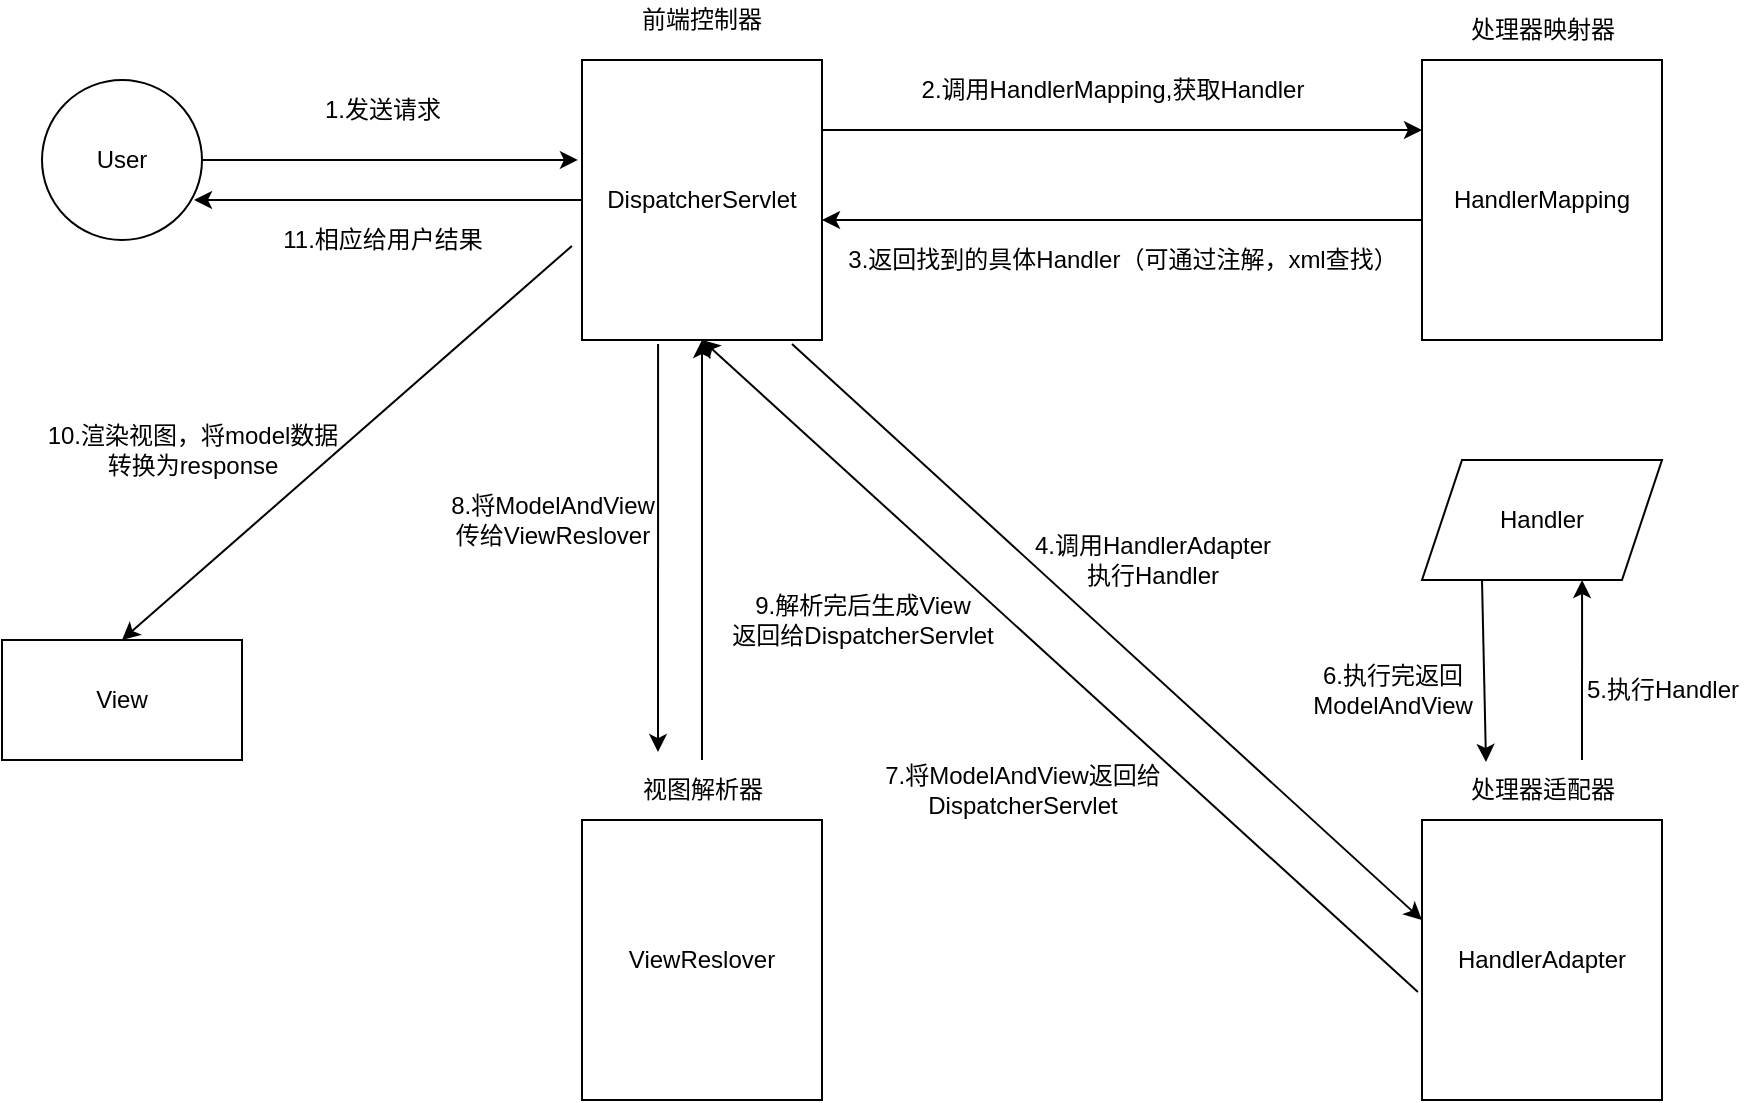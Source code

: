 <mxfile version="20.7.4" type="github" pages="2">
  <diagram name="Page-1" id="6133507b-19e7-1e82-6fc7-422aa6c4b21f">
    <mxGraphModel dx="1434" dy="778" grid="1" gridSize="10" guides="1" tooltips="1" connect="1" arrows="1" fold="1" page="1" pageScale="1" pageWidth="1100" pageHeight="850" background="none" math="0" shadow="0">
      <root>
        <mxCell id="0" />
        <mxCell id="1" parent="0" />
        <mxCell id="47IN5PAAti82-iw40Oya-53" value="" style="edgeStyle=orthogonalEdgeStyle;rounded=0;orthogonalLoop=1;jettySize=auto;html=1;entryX=0.225;entryY=-0.133;entryDx=0;entryDy=0;entryPerimeter=0;exitX=0.317;exitY=1.014;exitDx=0;exitDy=0;exitPerimeter=0;" edge="1" parent="1" source="47IN5PAAti82-iw40Oya-1" target="47IN5PAAti82-iw40Oya-43">
          <mxGeometry relative="1" as="geometry">
            <mxPoint x="420" y="260" as="sourcePoint" />
            <mxPoint x="417" y="470" as="targetPoint" />
          </mxGeometry>
        </mxCell>
        <mxCell id="47IN5PAAti82-iw40Oya-59" value="" style="edgeStyle=orthogonalEdgeStyle;rounded=0;orthogonalLoop=1;jettySize=auto;html=1;entryX=0.95;entryY=0.75;entryDx=0;entryDy=0;entryPerimeter=0;" edge="1" parent="1" source="47IN5PAAti82-iw40Oya-1" target="47IN5PAAti82-iw40Oya-2">
          <mxGeometry relative="1" as="geometry" />
        </mxCell>
        <mxCell id="47IN5PAAti82-iw40Oya-1" value="DispatcherServlet" style="rounded=0;whiteSpace=wrap;html=1;" vertex="1" parent="1">
          <mxGeometry x="380" y="130" width="120" height="140" as="geometry" />
        </mxCell>
        <mxCell id="47IN5PAAti82-iw40Oya-23" style="edgeStyle=orthogonalEdgeStyle;rounded=0;orthogonalLoop=1;jettySize=auto;html=1;entryX=-0.017;entryY=0.357;entryDx=0;entryDy=0;entryPerimeter=0;" edge="1" parent="1" source="47IN5PAAti82-iw40Oya-2" target="47IN5PAAti82-iw40Oya-1">
          <mxGeometry relative="1" as="geometry" />
        </mxCell>
        <mxCell id="47IN5PAAti82-iw40Oya-2" value="User" style="ellipse;whiteSpace=wrap;html=1;aspect=fixed;" vertex="1" parent="1">
          <mxGeometry x="110" y="140" width="80" height="80" as="geometry" />
        </mxCell>
        <mxCell id="47IN5PAAti82-iw40Oya-6" value="1.发送请求" style="text;html=1;align=center;verticalAlign=middle;resizable=0;points=[];autosize=1;strokeColor=none;fillColor=none;" vertex="1" parent="1">
          <mxGeometry x="240" y="140" width="80" height="30" as="geometry" />
        </mxCell>
        <UserObject label="前端控制器" placeholders="1" name="Variable" id="47IN5PAAti82-iw40Oya-8">
          <mxCell style="text;html=1;strokeColor=none;fillColor=none;align=center;verticalAlign=middle;whiteSpace=wrap;overflow=hidden;" vertex="1" parent="1">
            <mxGeometry x="400" y="100" width="80" height="20" as="geometry" />
          </mxCell>
        </UserObject>
        <mxCell id="47IN5PAAti82-iw40Oya-12" value="&lt;span style=&quot;&quot;&gt;HandlerMapping&lt;/span&gt;" style="rounded=0;whiteSpace=wrap;html=1;" vertex="1" parent="1">
          <mxGeometry x="800" y="130" width="120" height="140" as="geometry" />
        </mxCell>
        <mxCell id="47IN5PAAti82-iw40Oya-14" value="2.调用HandlerMapping,获取Handler" style="text;html=1;align=center;verticalAlign=middle;resizable=0;points=[];autosize=1;strokeColor=none;fillColor=none;" vertex="1" parent="1">
          <mxGeometry x="540" y="130" width="210" height="30" as="geometry" />
        </mxCell>
        <mxCell id="47IN5PAAti82-iw40Oya-16" value="处理器映射器" style="text;html=1;align=center;verticalAlign=middle;resizable=0;points=[];autosize=1;strokeColor=none;fillColor=none;" vertex="1" parent="1">
          <mxGeometry x="810" y="100" width="100" height="30" as="geometry" />
        </mxCell>
        <mxCell id="47IN5PAAti82-iw40Oya-18" value="" style="endArrow=classic;html=1;rounded=0;entryX=0;entryY=0.25;entryDx=0;entryDy=0;" edge="1" parent="1" target="47IN5PAAti82-iw40Oya-12">
          <mxGeometry width="50" height="50" relative="1" as="geometry">
            <mxPoint x="500" y="165" as="sourcePoint" />
            <mxPoint x="760" y="170" as="targetPoint" />
          </mxGeometry>
        </mxCell>
        <mxCell id="47IN5PAAti82-iw40Oya-19" value="" style="endArrow=classic;html=1;rounded=0;exitX=0;exitY=0.571;exitDx=0;exitDy=0;exitPerimeter=0;" edge="1" parent="1" source="47IN5PAAti82-iw40Oya-12">
          <mxGeometry width="50" height="50" relative="1" as="geometry">
            <mxPoint x="580" y="340" as="sourcePoint" />
            <mxPoint x="500" y="210" as="targetPoint" />
          </mxGeometry>
        </mxCell>
        <mxCell id="47IN5PAAti82-iw40Oya-20" value="3.返回找到的具体Handler（可通过注解，xml查找）" style="text;html=1;align=center;verticalAlign=middle;resizable=0;points=[];autosize=1;strokeColor=none;fillColor=none;" vertex="1" parent="1">
          <mxGeometry x="500" y="215" width="300" height="30" as="geometry" />
        </mxCell>
        <mxCell id="47IN5PAAti82-iw40Oya-24" value="&lt;span style=&quot;&quot;&gt;HandlerAdapter&lt;/span&gt;" style="rounded=0;whiteSpace=wrap;html=1;" vertex="1" parent="1">
          <mxGeometry x="800" y="510" width="120" height="140" as="geometry" />
        </mxCell>
        <mxCell id="47IN5PAAti82-iw40Oya-26" value="处理器适配器" style="text;html=1;align=center;verticalAlign=middle;resizable=0;points=[];autosize=1;strokeColor=none;fillColor=none;" vertex="1" parent="1">
          <mxGeometry x="810" y="480" width="100" height="30" as="geometry" />
        </mxCell>
        <mxCell id="47IN5PAAti82-iw40Oya-30" value="" style="endArrow=classic;html=1;rounded=0;entryX=0;entryY=0.357;entryDx=0;entryDy=0;entryPerimeter=0;exitX=0.875;exitY=1.014;exitDx=0;exitDy=0;exitPerimeter=0;" edge="1" parent="1" source="47IN5PAAti82-iw40Oya-1" target="47IN5PAAti82-iw40Oya-24">
          <mxGeometry width="50" height="50" relative="1" as="geometry">
            <mxPoint x="460" y="560" as="sourcePoint" />
            <mxPoint x="490" y="510" as="targetPoint" />
          </mxGeometry>
        </mxCell>
        <mxCell id="47IN5PAAti82-iw40Oya-31" value="4.调用HandlerAdapter&lt;br&gt;执行Handler" style="text;html=1;align=center;verticalAlign=middle;resizable=0;points=[];autosize=1;strokeColor=none;fillColor=none;rotation=0;" vertex="1" parent="1">
          <mxGeometry x="595" y="360" width="140" height="40" as="geometry" />
        </mxCell>
        <mxCell id="47IN5PAAti82-iw40Oya-33" value="Handler" style="shape=parallelogram;perimeter=parallelogramPerimeter;whiteSpace=wrap;html=1;fixedSize=1;" vertex="1" parent="1">
          <mxGeometry x="800" y="330" width="120" height="60" as="geometry" />
        </mxCell>
        <mxCell id="47IN5PAAti82-iw40Oya-34" value="" style="endArrow=classic;html=1;rounded=0;entryX=0.667;entryY=1;entryDx=0;entryDy=0;entryPerimeter=0;exitX=0.7;exitY=0;exitDx=0;exitDy=0;exitPerimeter=0;" edge="1" parent="1" source="47IN5PAAti82-iw40Oya-26" target="47IN5PAAti82-iw40Oya-33">
          <mxGeometry width="50" height="50" relative="1" as="geometry">
            <mxPoint x="880" y="470" as="sourcePoint" />
            <mxPoint x="930" y="460" as="targetPoint" />
          </mxGeometry>
        </mxCell>
        <mxCell id="47IN5PAAti82-iw40Oya-35" value="5.执行Handler" style="text;html=1;align=center;verticalAlign=middle;resizable=0;points=[];autosize=1;strokeColor=none;fillColor=none;" vertex="1" parent="1">
          <mxGeometry x="870" y="430" width="100" height="30" as="geometry" />
        </mxCell>
        <mxCell id="47IN5PAAti82-iw40Oya-36" value="" style="endArrow=classic;html=1;rounded=0;exitX=0.25;exitY=1;exitDx=0;exitDy=0;entryX=0.22;entryY=0.033;entryDx=0;entryDy=0;entryPerimeter=0;" edge="1" parent="1" source="47IN5PAAti82-iw40Oya-33" target="47IN5PAAti82-iw40Oya-26">
          <mxGeometry width="50" height="50" relative="1" as="geometry">
            <mxPoint x="520" y="460" as="sourcePoint" />
            <mxPoint x="570" y="410" as="targetPoint" />
          </mxGeometry>
        </mxCell>
        <mxCell id="47IN5PAAti82-iw40Oya-37" value="6.执行完返回&lt;br&gt;ModelAndView" style="text;html=1;align=center;verticalAlign=middle;resizable=0;points=[];autosize=1;strokeColor=none;fillColor=none;" vertex="1" parent="1">
          <mxGeometry x="735" y="425" width="100" height="40" as="geometry" />
        </mxCell>
        <mxCell id="47IN5PAAti82-iw40Oya-38" value="" style="endArrow=classic;html=1;rounded=0;entryX=0.5;entryY=1;entryDx=0;entryDy=0;exitX=-0.017;exitY=0.614;exitDx=0;exitDy=0;exitPerimeter=0;" edge="1" parent="1" source="47IN5PAAti82-iw40Oya-24" target="47IN5PAAti82-iw40Oya-1">
          <mxGeometry width="50" height="50" relative="1" as="geometry">
            <mxPoint x="790" y="600" as="sourcePoint" />
            <mxPoint x="570" y="410" as="targetPoint" />
          </mxGeometry>
        </mxCell>
        <mxCell id="47IN5PAAti82-iw40Oya-40" value="7.将ModelAndView返回给&lt;br&gt;&lt;span style=&quot;&quot;&gt;DispatcherServlet&lt;/span&gt;" style="text;html=1;align=center;verticalAlign=middle;resizable=0;points=[];autosize=1;strokeColor=none;fillColor=none;" vertex="1" parent="1">
          <mxGeometry x="520" y="475" width="160" height="40" as="geometry" />
        </mxCell>
        <mxCell id="47IN5PAAti82-iw40Oya-42" value="ViewReslover" style="rounded=0;whiteSpace=wrap;html=1;" vertex="1" parent="1">
          <mxGeometry x="380" y="510" width="120" height="140" as="geometry" />
        </mxCell>
        <mxCell id="47IN5PAAti82-iw40Oya-54" value="" style="edgeStyle=orthogonalEdgeStyle;rounded=0;orthogonalLoop=1;jettySize=auto;html=1;" edge="1" parent="1" source="47IN5PAAti82-iw40Oya-43">
          <mxGeometry relative="1" as="geometry">
            <mxPoint x="440" y="270" as="targetPoint" />
          </mxGeometry>
        </mxCell>
        <mxCell id="47IN5PAAti82-iw40Oya-43" value="视图解析器" style="text;html=1;align=center;verticalAlign=middle;resizable=0;points=[];autosize=1;strokeColor=none;fillColor=none;" vertex="1" parent="1">
          <mxGeometry x="400" y="480" width="80" height="30" as="geometry" />
        </mxCell>
        <mxCell id="47IN5PAAti82-iw40Oya-45" value="8.将ModelAndView&lt;br&gt;传给ViewReslover" style="text;html=1;align=center;verticalAlign=middle;resizable=0;points=[];autosize=1;strokeColor=none;fillColor=none;" vertex="1" parent="1">
          <mxGeometry x="300" y="340" width="130" height="40" as="geometry" />
        </mxCell>
        <mxCell id="47IN5PAAti82-iw40Oya-49" value="9.解析完后生成View&lt;br&gt;返回给&lt;span style=&quot;&quot;&gt;DispatcherServlet&lt;/span&gt;" style="text;html=1;align=center;verticalAlign=middle;resizable=0;points=[];autosize=1;strokeColor=none;fillColor=none;" vertex="1" parent="1">
          <mxGeometry x="445" y="390" width="150" height="40" as="geometry" />
        </mxCell>
        <mxCell id="47IN5PAAti82-iw40Oya-55" value="View" style="whiteSpace=wrap;html=1;" vertex="1" parent="1">
          <mxGeometry x="90" y="420" width="120" height="60" as="geometry" />
        </mxCell>
        <mxCell id="47IN5PAAti82-iw40Oya-57" value="" style="endArrow=classic;html=1;rounded=0;exitX=-0.042;exitY=0.664;exitDx=0;exitDy=0;exitPerimeter=0;entryX=0.5;entryY=0;entryDx=0;entryDy=0;" edge="1" parent="1" source="47IN5PAAti82-iw40Oya-1" target="47IN5PAAti82-iw40Oya-55">
          <mxGeometry width="50" height="50" relative="1" as="geometry">
            <mxPoint x="240" y="320" as="sourcePoint" />
            <mxPoint x="290" y="270" as="targetPoint" />
          </mxGeometry>
        </mxCell>
        <mxCell id="47IN5PAAti82-iw40Oya-58" value="10.渲染视图，将model数据&lt;br&gt;转换为response" style="text;html=1;align=center;verticalAlign=middle;resizable=0;points=[];autosize=1;strokeColor=none;fillColor=none;" vertex="1" parent="1">
          <mxGeometry x="100" y="305" width="170" height="40" as="geometry" />
        </mxCell>
        <mxCell id="47IN5PAAti82-iw40Oya-60" value="11.相应给用户结果" style="text;html=1;align=center;verticalAlign=middle;resizable=0;points=[];autosize=1;strokeColor=none;fillColor=none;" vertex="1" parent="1">
          <mxGeometry x="220" y="205" width="120" height="30" as="geometry" />
        </mxCell>
      </root>
    </mxGraphModel>
  </diagram>
  <diagram id="JKgFeLqhFO_ydAGDbVkJ" name="第 2 页">
    <mxGraphModel dx="1434" dy="778" grid="1" gridSize="10" guides="1" tooltips="1" connect="1" arrows="1" fold="1" page="1" pageScale="1" pageWidth="827" pageHeight="1169" math="0" shadow="0">
      <root>
        <mxCell id="0" />
        <mxCell id="1" parent="0" />
      </root>
    </mxGraphModel>
  </diagram>
</mxfile>
